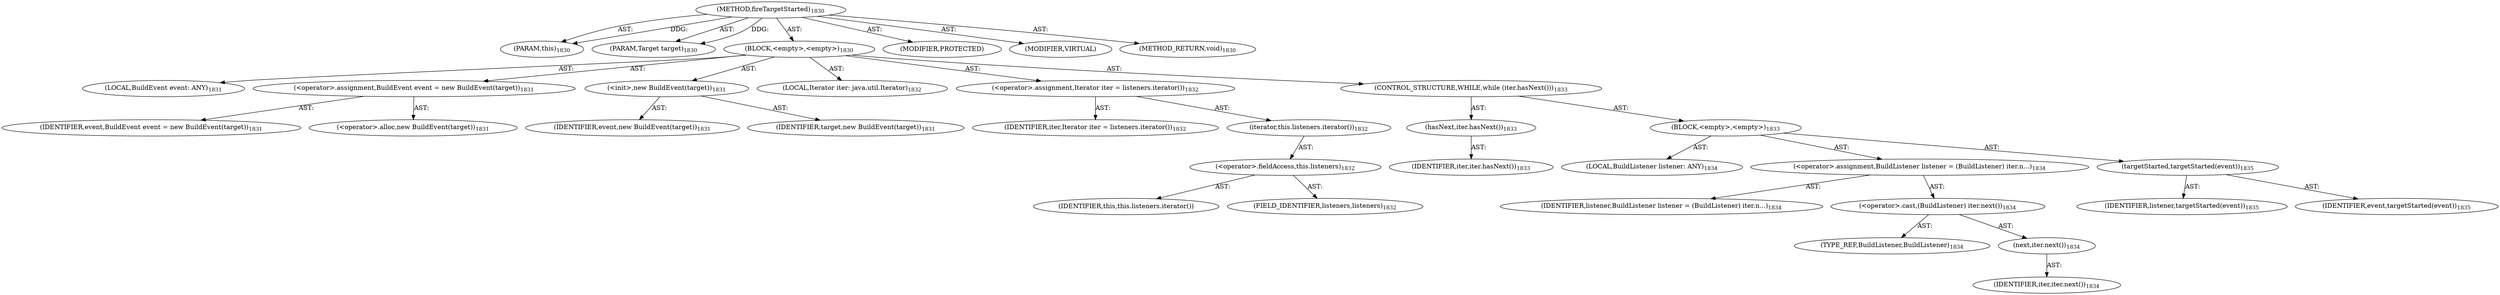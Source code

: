 digraph "fireTargetStarted" {  
"111669149784" [label = <(METHOD,fireTargetStarted)<SUB>1830</SUB>> ]
"115964117198" [label = <(PARAM,this)<SUB>1830</SUB>> ]
"115964117199" [label = <(PARAM,Target target)<SUB>1830</SUB>> ]
"25769803955" [label = <(BLOCK,&lt;empty&gt;,&lt;empty&gt;)<SUB>1830</SUB>> ]
"94489280595" [label = <(LOCAL,BuildEvent event: ANY)<SUB>1831</SUB>> ]
"30064771761" [label = <(&lt;operator&gt;.assignment,BuildEvent event = new BuildEvent(target))<SUB>1831</SUB>> ]
"68719477438" [label = <(IDENTIFIER,event,BuildEvent event = new BuildEvent(target))<SUB>1831</SUB>> ]
"30064771762" [label = <(&lt;operator&gt;.alloc,new BuildEvent(target))<SUB>1831</SUB>> ]
"30064771763" [label = <(&lt;init&gt;,new BuildEvent(target))<SUB>1831</SUB>> ]
"68719477439" [label = <(IDENTIFIER,event,new BuildEvent(target))<SUB>1831</SUB>> ]
"68719477440" [label = <(IDENTIFIER,target,new BuildEvent(target))<SUB>1831</SUB>> ]
"94489280596" [label = <(LOCAL,Iterator iter: java.util.Iterator)<SUB>1832</SUB>> ]
"30064771764" [label = <(&lt;operator&gt;.assignment,Iterator iter = listeners.iterator())<SUB>1832</SUB>> ]
"68719477441" [label = <(IDENTIFIER,iter,Iterator iter = listeners.iterator())<SUB>1832</SUB>> ]
"30064771765" [label = <(iterator,this.listeners.iterator())<SUB>1832</SUB>> ]
"30064771766" [label = <(&lt;operator&gt;.fieldAccess,this.listeners)<SUB>1832</SUB>> ]
"68719477442" [label = <(IDENTIFIER,this,this.listeners.iterator())> ]
"55834574970" [label = <(FIELD_IDENTIFIER,listeners,listeners)<SUB>1832</SUB>> ]
"47244640328" [label = <(CONTROL_STRUCTURE,WHILE,while (iter.hasNext()))<SUB>1833</SUB>> ]
"30064771767" [label = <(hasNext,iter.hasNext())<SUB>1833</SUB>> ]
"68719477443" [label = <(IDENTIFIER,iter,iter.hasNext())<SUB>1833</SUB>> ]
"25769803956" [label = <(BLOCK,&lt;empty&gt;,&lt;empty&gt;)<SUB>1833</SUB>> ]
"94489280597" [label = <(LOCAL,BuildListener listener: ANY)<SUB>1834</SUB>> ]
"30064771768" [label = <(&lt;operator&gt;.assignment,BuildListener listener = (BuildListener) iter.n...)<SUB>1834</SUB>> ]
"68719477444" [label = <(IDENTIFIER,listener,BuildListener listener = (BuildListener) iter.n...)<SUB>1834</SUB>> ]
"30064771769" [label = <(&lt;operator&gt;.cast,(BuildListener) iter.next())<SUB>1834</SUB>> ]
"180388626475" [label = <(TYPE_REF,BuildListener,BuildListener)<SUB>1834</SUB>> ]
"30064771770" [label = <(next,iter.next())<SUB>1834</SUB>> ]
"68719477445" [label = <(IDENTIFIER,iter,iter.next())<SUB>1834</SUB>> ]
"30064771771" [label = <(targetStarted,targetStarted(event))<SUB>1835</SUB>> ]
"68719477446" [label = <(IDENTIFIER,listener,targetStarted(event))<SUB>1835</SUB>> ]
"68719477447" [label = <(IDENTIFIER,event,targetStarted(event))<SUB>1835</SUB>> ]
"133143986400" [label = <(MODIFIER,PROTECTED)> ]
"133143986401" [label = <(MODIFIER,VIRTUAL)> ]
"128849018968" [label = <(METHOD_RETURN,void)<SUB>1830</SUB>> ]
  "111669149784" -> "115964117198"  [ label = "AST: "] 
  "111669149784" -> "115964117199"  [ label = "AST: "] 
  "111669149784" -> "25769803955"  [ label = "AST: "] 
  "111669149784" -> "133143986400"  [ label = "AST: "] 
  "111669149784" -> "133143986401"  [ label = "AST: "] 
  "111669149784" -> "128849018968"  [ label = "AST: "] 
  "25769803955" -> "94489280595"  [ label = "AST: "] 
  "25769803955" -> "30064771761"  [ label = "AST: "] 
  "25769803955" -> "30064771763"  [ label = "AST: "] 
  "25769803955" -> "94489280596"  [ label = "AST: "] 
  "25769803955" -> "30064771764"  [ label = "AST: "] 
  "25769803955" -> "47244640328"  [ label = "AST: "] 
  "30064771761" -> "68719477438"  [ label = "AST: "] 
  "30064771761" -> "30064771762"  [ label = "AST: "] 
  "30064771763" -> "68719477439"  [ label = "AST: "] 
  "30064771763" -> "68719477440"  [ label = "AST: "] 
  "30064771764" -> "68719477441"  [ label = "AST: "] 
  "30064771764" -> "30064771765"  [ label = "AST: "] 
  "30064771765" -> "30064771766"  [ label = "AST: "] 
  "30064771766" -> "68719477442"  [ label = "AST: "] 
  "30064771766" -> "55834574970"  [ label = "AST: "] 
  "47244640328" -> "30064771767"  [ label = "AST: "] 
  "47244640328" -> "25769803956"  [ label = "AST: "] 
  "30064771767" -> "68719477443"  [ label = "AST: "] 
  "25769803956" -> "94489280597"  [ label = "AST: "] 
  "25769803956" -> "30064771768"  [ label = "AST: "] 
  "25769803956" -> "30064771771"  [ label = "AST: "] 
  "30064771768" -> "68719477444"  [ label = "AST: "] 
  "30064771768" -> "30064771769"  [ label = "AST: "] 
  "30064771769" -> "180388626475"  [ label = "AST: "] 
  "30064771769" -> "30064771770"  [ label = "AST: "] 
  "30064771770" -> "68719477445"  [ label = "AST: "] 
  "30064771771" -> "68719477446"  [ label = "AST: "] 
  "30064771771" -> "68719477447"  [ label = "AST: "] 
  "111669149784" -> "115964117198"  [ label = "DDG: "] 
  "111669149784" -> "115964117199"  [ label = "DDG: "] 
}
